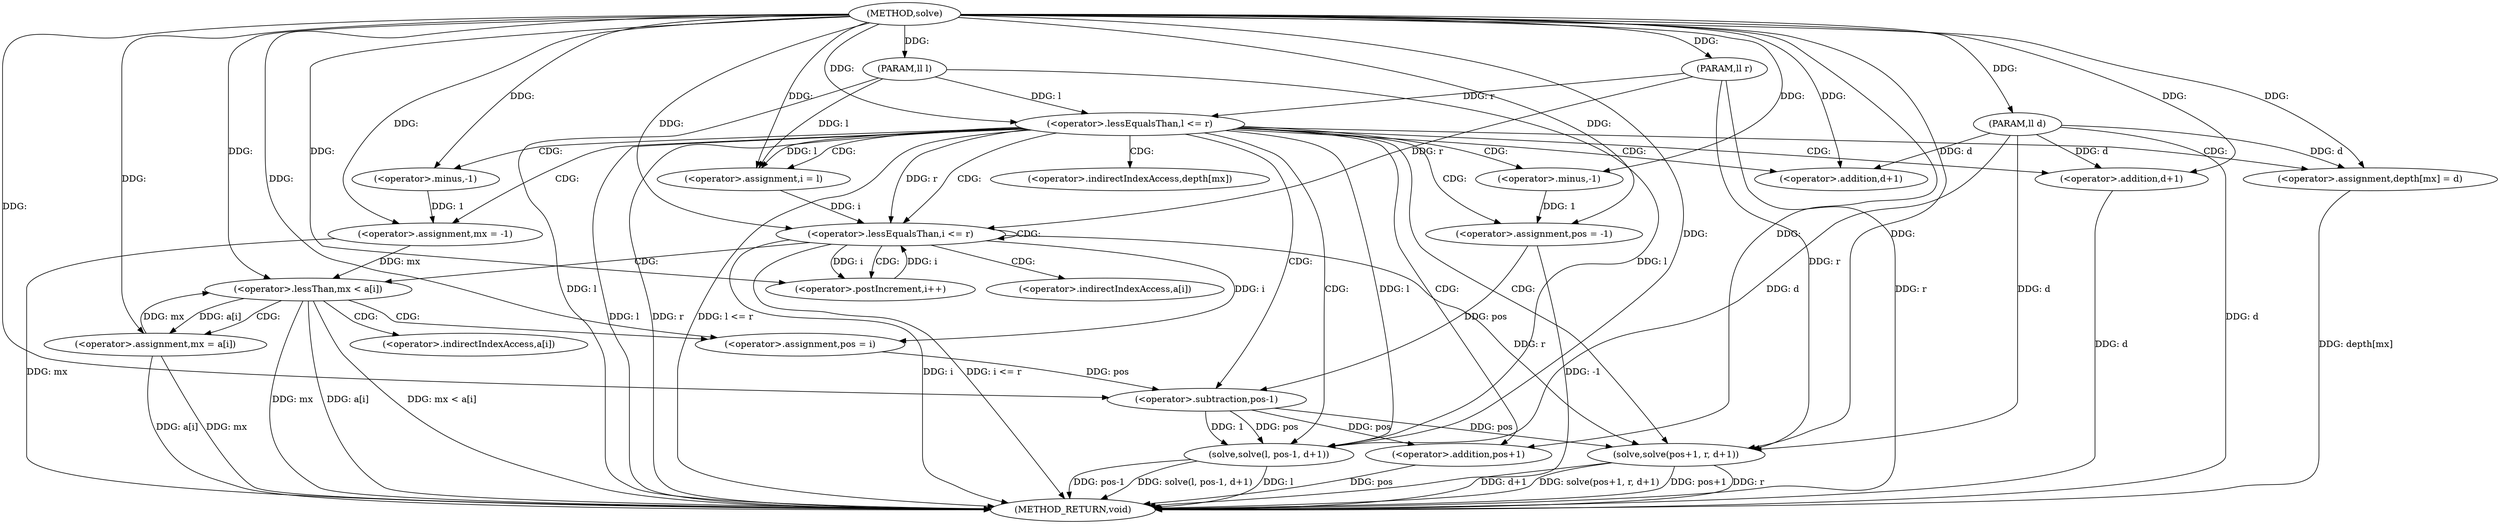 digraph "solve" {  
"1000101" [label = "(METHOD,solve)" ]
"1000168" [label = "(METHOD_RETURN,void)" ]
"1000102" [label = "(PARAM,ll l)" ]
"1000103" [label = "(PARAM,ll r)" ]
"1000104" [label = "(PARAM,ll d)" ]
"1000107" [label = "(<operator>.lessEqualsThan,l <= r)" ]
"1000112" [label = "(<operator>.assignment,mx = -1)" ]
"1000117" [label = "(<operator>.assignment,pos = -1)" ]
"1000147" [label = "(<operator>.assignment,depth[mx] = d)" ]
"1000152" [label = "(solve,solve(l, pos-1, d+1))" ]
"1000160" [label = "(solve,solve(pos+1, r, d+1))" ]
"1000123" [label = "(<operator>.assignment,i = l)" ]
"1000126" [label = "(<operator>.lessEqualsThan,i <= r)" ]
"1000129" [label = "(<operator>.postIncrement,i++)" ]
"1000114" [label = "(<operator>.minus,-1)" ]
"1000119" [label = "(<operator>.minus,-1)" ]
"1000154" [label = "(<operator>.subtraction,pos-1)" ]
"1000157" [label = "(<operator>.addition,d+1)" ]
"1000161" [label = "(<operator>.addition,pos+1)" ]
"1000165" [label = "(<operator>.addition,d+1)" ]
"1000133" [label = "(<operator>.lessThan,mx < a[i])" ]
"1000139" [label = "(<operator>.assignment,mx = a[i])" ]
"1000144" [label = "(<operator>.assignment,pos = i)" ]
"1000148" [label = "(<operator>.indirectIndexAccess,depth[mx])" ]
"1000135" [label = "(<operator>.indirectIndexAccess,a[i])" ]
"1000141" [label = "(<operator>.indirectIndexAccess,a[i])" ]
  "1000102" -> "1000168"  [ label = "DDG: l"] 
  "1000103" -> "1000168"  [ label = "DDG: r"] 
  "1000104" -> "1000168"  [ label = "DDG: d"] 
  "1000107" -> "1000168"  [ label = "DDG: l"] 
  "1000107" -> "1000168"  [ label = "DDG: r"] 
  "1000107" -> "1000168"  [ label = "DDG: l <= r"] 
  "1000112" -> "1000168"  [ label = "DDG: mx"] 
  "1000117" -> "1000168"  [ label = "DDG: -1"] 
  "1000126" -> "1000168"  [ label = "DDG: i"] 
  "1000126" -> "1000168"  [ label = "DDG: i <= r"] 
  "1000147" -> "1000168"  [ label = "DDG: depth[mx]"] 
  "1000152" -> "1000168"  [ label = "DDG: l"] 
  "1000152" -> "1000168"  [ label = "DDG: pos-1"] 
  "1000152" -> "1000168"  [ label = "DDG: solve(l, pos-1, d+1)"] 
  "1000161" -> "1000168"  [ label = "DDG: pos"] 
  "1000160" -> "1000168"  [ label = "DDG: pos+1"] 
  "1000160" -> "1000168"  [ label = "DDG: r"] 
  "1000165" -> "1000168"  [ label = "DDG: d"] 
  "1000160" -> "1000168"  [ label = "DDG: d+1"] 
  "1000160" -> "1000168"  [ label = "DDG: solve(pos+1, r, d+1)"] 
  "1000133" -> "1000168"  [ label = "DDG: mx"] 
  "1000133" -> "1000168"  [ label = "DDG: a[i]"] 
  "1000133" -> "1000168"  [ label = "DDG: mx < a[i]"] 
  "1000139" -> "1000168"  [ label = "DDG: mx"] 
  "1000139" -> "1000168"  [ label = "DDG: a[i]"] 
  "1000101" -> "1000102"  [ label = "DDG: "] 
  "1000101" -> "1000103"  [ label = "DDG: "] 
  "1000101" -> "1000104"  [ label = "DDG: "] 
  "1000102" -> "1000107"  [ label = "DDG: l"] 
  "1000101" -> "1000107"  [ label = "DDG: "] 
  "1000103" -> "1000107"  [ label = "DDG: r"] 
  "1000114" -> "1000112"  [ label = "DDG: 1"] 
  "1000119" -> "1000117"  [ label = "DDG: 1"] 
  "1000104" -> "1000147"  [ label = "DDG: d"] 
  "1000101" -> "1000147"  [ label = "DDG: "] 
  "1000101" -> "1000112"  [ label = "DDG: "] 
  "1000101" -> "1000117"  [ label = "DDG: "] 
  "1000107" -> "1000123"  [ label = "DDG: l"] 
  "1000102" -> "1000123"  [ label = "DDG: l"] 
  "1000101" -> "1000123"  [ label = "DDG: "] 
  "1000102" -> "1000152"  [ label = "DDG: l"] 
  "1000101" -> "1000152"  [ label = "DDG: "] 
  "1000107" -> "1000152"  [ label = "DDG: l"] 
  "1000154" -> "1000152"  [ label = "DDG: pos"] 
  "1000154" -> "1000152"  [ label = "DDG: 1"] 
  "1000104" -> "1000152"  [ label = "DDG: d"] 
  "1000101" -> "1000160"  [ label = "DDG: "] 
  "1000154" -> "1000160"  [ label = "DDG: pos"] 
  "1000126" -> "1000160"  [ label = "DDG: r"] 
  "1000103" -> "1000160"  [ label = "DDG: r"] 
  "1000104" -> "1000160"  [ label = "DDG: d"] 
  "1000101" -> "1000114"  [ label = "DDG: "] 
  "1000101" -> "1000119"  [ label = "DDG: "] 
  "1000123" -> "1000126"  [ label = "DDG: i"] 
  "1000129" -> "1000126"  [ label = "DDG: i"] 
  "1000101" -> "1000126"  [ label = "DDG: "] 
  "1000107" -> "1000126"  [ label = "DDG: r"] 
  "1000103" -> "1000126"  [ label = "DDG: r"] 
  "1000126" -> "1000129"  [ label = "DDG: i"] 
  "1000101" -> "1000129"  [ label = "DDG: "] 
  "1000117" -> "1000154"  [ label = "DDG: pos"] 
  "1000144" -> "1000154"  [ label = "DDG: pos"] 
  "1000101" -> "1000154"  [ label = "DDG: "] 
  "1000104" -> "1000157"  [ label = "DDG: d"] 
  "1000101" -> "1000157"  [ label = "DDG: "] 
  "1000154" -> "1000161"  [ label = "DDG: pos"] 
  "1000101" -> "1000161"  [ label = "DDG: "] 
  "1000104" -> "1000165"  [ label = "DDG: d"] 
  "1000101" -> "1000165"  [ label = "DDG: "] 
  "1000112" -> "1000133"  [ label = "DDG: mx"] 
  "1000139" -> "1000133"  [ label = "DDG: mx"] 
  "1000101" -> "1000133"  [ label = "DDG: "] 
  "1000133" -> "1000139"  [ label = "DDG: a[i]"] 
  "1000126" -> "1000144"  [ label = "DDG: i"] 
  "1000101" -> "1000144"  [ label = "DDG: "] 
  "1000101" -> "1000139"  [ label = "DDG: "] 
  "1000107" -> "1000117"  [ label = "CDG: "] 
  "1000107" -> "1000161"  [ label = "CDG: "] 
  "1000107" -> "1000152"  [ label = "CDG: "] 
  "1000107" -> "1000119"  [ label = "CDG: "] 
  "1000107" -> "1000114"  [ label = "CDG: "] 
  "1000107" -> "1000148"  [ label = "CDG: "] 
  "1000107" -> "1000165"  [ label = "CDG: "] 
  "1000107" -> "1000157"  [ label = "CDG: "] 
  "1000107" -> "1000112"  [ label = "CDG: "] 
  "1000107" -> "1000126"  [ label = "CDG: "] 
  "1000107" -> "1000123"  [ label = "CDG: "] 
  "1000107" -> "1000154"  [ label = "CDG: "] 
  "1000107" -> "1000147"  [ label = "CDG: "] 
  "1000107" -> "1000160"  [ label = "CDG: "] 
  "1000126" -> "1000135"  [ label = "CDG: "] 
  "1000126" -> "1000133"  [ label = "CDG: "] 
  "1000126" -> "1000126"  [ label = "CDG: "] 
  "1000126" -> "1000129"  [ label = "CDG: "] 
  "1000133" -> "1000141"  [ label = "CDG: "] 
  "1000133" -> "1000139"  [ label = "CDG: "] 
  "1000133" -> "1000144"  [ label = "CDG: "] 
}
